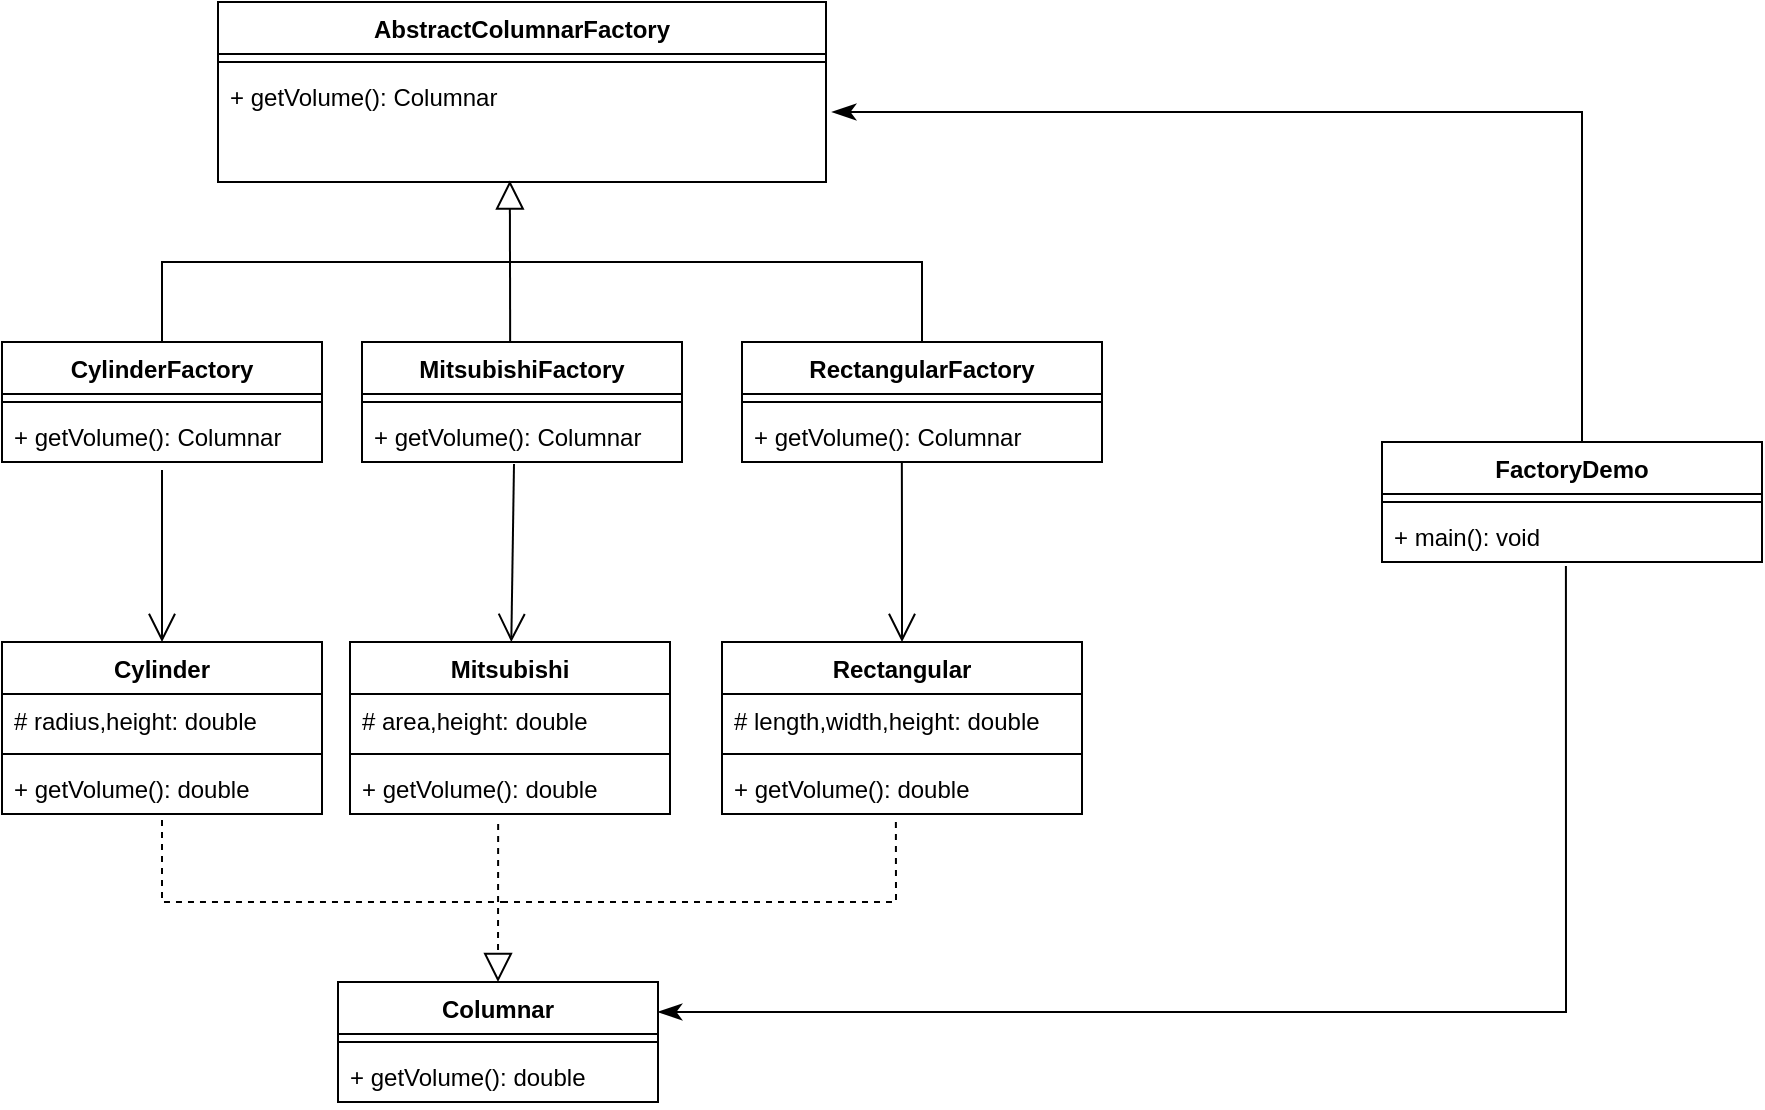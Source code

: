 <mxfile version="20.4.1" type="github">
  <diagram id="BT3O4cYaEiIY4j08mCXw" name="第 1 页">
    <mxGraphModel dx="1426" dy="793" grid="1" gridSize="10" guides="1" tooltips="1" connect="1" arrows="1" fold="1" page="1" pageScale="1" pageWidth="827" pageHeight="1169" math="0" shadow="0">
      <root>
        <mxCell id="0" />
        <mxCell id="1" parent="0" />
        <mxCell id="iZ-1Rn4YMgYXDhb0wlwq-2" value="CylinderFactory" style="swimlane;fontStyle=1;align=center;verticalAlign=top;childLayout=stackLayout;horizontal=1;startSize=26;horizontalStack=0;resizeParent=1;resizeParentMax=0;resizeLast=0;collapsible=1;marginBottom=0;" vertex="1" parent="1">
          <mxGeometry x="80" y="340" width="160" height="60" as="geometry" />
        </mxCell>
        <mxCell id="iZ-1Rn4YMgYXDhb0wlwq-4" value="" style="line;strokeWidth=1;fillColor=none;align=left;verticalAlign=middle;spacingTop=-1;spacingLeft=3;spacingRight=3;rotatable=0;labelPosition=right;points=[];portConstraint=eastwest;strokeColor=inherit;" vertex="1" parent="iZ-1Rn4YMgYXDhb0wlwq-2">
          <mxGeometry y="26" width="160" height="8" as="geometry" />
        </mxCell>
        <mxCell id="iZ-1Rn4YMgYXDhb0wlwq-5" value="+ getVolume(): Columnar" style="text;strokeColor=none;fillColor=none;align=left;verticalAlign=top;spacingLeft=4;spacingRight=4;overflow=hidden;rotatable=0;points=[[0,0.5],[1,0.5]];portConstraint=eastwest;" vertex="1" parent="iZ-1Rn4YMgYXDhb0wlwq-2">
          <mxGeometry y="34" width="160" height="26" as="geometry" />
        </mxCell>
        <mxCell id="iZ-1Rn4YMgYXDhb0wlwq-6" value="MitsubishiFactory" style="swimlane;fontStyle=1;align=center;verticalAlign=top;childLayout=stackLayout;horizontal=1;startSize=26;horizontalStack=0;resizeParent=1;resizeParentMax=0;resizeLast=0;collapsible=1;marginBottom=0;" vertex="1" parent="1">
          <mxGeometry x="260" y="340" width="160" height="60" as="geometry" />
        </mxCell>
        <mxCell id="iZ-1Rn4YMgYXDhb0wlwq-8" value="" style="line;strokeWidth=1;fillColor=none;align=left;verticalAlign=middle;spacingTop=-1;spacingLeft=3;spacingRight=3;rotatable=0;labelPosition=right;points=[];portConstraint=eastwest;strokeColor=inherit;" vertex="1" parent="iZ-1Rn4YMgYXDhb0wlwq-6">
          <mxGeometry y="26" width="160" height="8" as="geometry" />
        </mxCell>
        <mxCell id="iZ-1Rn4YMgYXDhb0wlwq-9" value="+ getVolume(): Columnar" style="text;strokeColor=none;fillColor=none;align=left;verticalAlign=top;spacingLeft=4;spacingRight=4;overflow=hidden;rotatable=0;points=[[0,0.5],[1,0.5]];portConstraint=eastwest;" vertex="1" parent="iZ-1Rn4YMgYXDhb0wlwq-6">
          <mxGeometry y="34" width="160" height="26" as="geometry" />
        </mxCell>
        <mxCell id="iZ-1Rn4YMgYXDhb0wlwq-10" value="RectangularFactory" style="swimlane;fontStyle=1;align=center;verticalAlign=top;childLayout=stackLayout;horizontal=1;startSize=26;horizontalStack=0;resizeParent=1;resizeParentMax=0;resizeLast=0;collapsible=1;marginBottom=0;" vertex="1" parent="1">
          <mxGeometry x="450" y="340" width="180" height="60" as="geometry" />
        </mxCell>
        <mxCell id="iZ-1Rn4YMgYXDhb0wlwq-12" value="" style="line;strokeWidth=1;fillColor=none;align=left;verticalAlign=middle;spacingTop=-1;spacingLeft=3;spacingRight=3;rotatable=0;labelPosition=right;points=[];portConstraint=eastwest;strokeColor=inherit;" vertex="1" parent="iZ-1Rn4YMgYXDhb0wlwq-10">
          <mxGeometry y="26" width="180" height="8" as="geometry" />
        </mxCell>
        <mxCell id="iZ-1Rn4YMgYXDhb0wlwq-13" value="+ getVolume(): Columnar" style="text;strokeColor=none;fillColor=none;align=left;verticalAlign=top;spacingLeft=4;spacingRight=4;overflow=hidden;rotatable=0;points=[[0,0.5],[1,0.5]];portConstraint=eastwest;" vertex="1" parent="iZ-1Rn4YMgYXDhb0wlwq-10">
          <mxGeometry y="34" width="180" height="26" as="geometry" />
        </mxCell>
        <mxCell id="iZ-1Rn4YMgYXDhb0wlwq-15" value="AbstractColumnarFactory" style="swimlane;fontStyle=1;align=center;verticalAlign=top;childLayout=stackLayout;horizontal=1;startSize=26;horizontalStack=0;resizeParent=1;resizeParentMax=0;resizeLast=0;collapsible=1;marginBottom=0;" vertex="1" parent="1">
          <mxGeometry x="188" y="170" width="304" height="90" as="geometry" />
        </mxCell>
        <mxCell id="iZ-1Rn4YMgYXDhb0wlwq-17" value="" style="line;strokeWidth=1;fillColor=none;align=left;verticalAlign=middle;spacingTop=-1;spacingLeft=3;spacingRight=3;rotatable=0;labelPosition=right;points=[];portConstraint=eastwest;strokeColor=inherit;" vertex="1" parent="iZ-1Rn4YMgYXDhb0wlwq-15">
          <mxGeometry y="26" width="304" height="8" as="geometry" />
        </mxCell>
        <mxCell id="iZ-1Rn4YMgYXDhb0wlwq-18" value="+ getVolume(): Columnar" style="text;strokeColor=none;fillColor=none;align=left;verticalAlign=top;spacingLeft=4;spacingRight=4;overflow=hidden;rotatable=0;points=[[0,0.5],[1,0.5]];portConstraint=eastwest;" vertex="1" parent="iZ-1Rn4YMgYXDhb0wlwq-15">
          <mxGeometry y="34" width="304" height="56" as="geometry" />
        </mxCell>
        <mxCell id="iZ-1Rn4YMgYXDhb0wlwq-21" value="" style="endArrow=block;endFill=0;endSize=12;html=1;rounded=0;exitX=0.463;exitY=0;exitDx=0;exitDy=0;exitPerimeter=0;entryX=0.48;entryY=0.987;entryDx=0;entryDy=0;entryPerimeter=0;" edge="1" parent="1" source="iZ-1Rn4YMgYXDhb0wlwq-6" target="iZ-1Rn4YMgYXDhb0wlwq-18">
          <mxGeometry width="160" relative="1" as="geometry">
            <mxPoint x="10" y="300" as="sourcePoint" />
            <mxPoint x="334" y="250" as="targetPoint" />
          </mxGeometry>
        </mxCell>
        <mxCell id="iZ-1Rn4YMgYXDhb0wlwq-22" value="" style="endArrow=none;endFill=0;endSize=12;html=1;rounded=0;exitX=0.5;exitY=0;exitDx=0;exitDy=0;" edge="1" parent="1" source="iZ-1Rn4YMgYXDhb0wlwq-10">
          <mxGeometry width="160" relative="1" as="geometry">
            <mxPoint x="430" y="310" as="sourcePoint" />
            <mxPoint x="330" y="300" as="targetPoint" />
            <Array as="points">
              <mxPoint x="540" y="300" />
            </Array>
          </mxGeometry>
        </mxCell>
        <mxCell id="iZ-1Rn4YMgYXDhb0wlwq-23" value="" style="endArrow=none;endFill=0;endSize=12;html=1;rounded=0;exitX=0.5;exitY=0;exitDx=0;exitDy=0;" edge="1" parent="1">
          <mxGeometry width="160" relative="1" as="geometry">
            <mxPoint x="160" y="340" as="sourcePoint" />
            <mxPoint x="340" y="300" as="targetPoint" />
            <Array as="points">
              <mxPoint x="160" y="300" />
            </Array>
          </mxGeometry>
        </mxCell>
        <mxCell id="iZ-1Rn4YMgYXDhb0wlwq-34" value="" style="edgeStyle=orthogonalEdgeStyle;rounded=0;orthogonalLoop=1;jettySize=auto;html=1;endArrow=classicThin;endFill=1;exitX=0.5;exitY=0;exitDx=0;exitDy=0;entryX=1.01;entryY=0.375;entryDx=0;entryDy=0;entryPerimeter=0;endSize=9;" edge="1" parent="1" source="iZ-1Rn4YMgYXDhb0wlwq-31" target="iZ-1Rn4YMgYXDhb0wlwq-18">
          <mxGeometry relative="1" as="geometry">
            <mxPoint x="760" y="160" as="targetPoint" />
            <Array as="points">
              <mxPoint x="870" y="390" />
              <mxPoint x="870" y="225" />
            </Array>
          </mxGeometry>
        </mxCell>
        <mxCell id="iZ-1Rn4YMgYXDhb0wlwq-31" value="FactoryDemo" style="swimlane;fontStyle=1;align=center;verticalAlign=top;childLayout=stackLayout;horizontal=1;startSize=26;horizontalStack=0;resizeParent=1;resizeParentMax=0;resizeLast=0;collapsible=1;marginBottom=0;" vertex="1" parent="1">
          <mxGeometry x="770" y="390" width="190" height="60" as="geometry" />
        </mxCell>
        <mxCell id="iZ-1Rn4YMgYXDhb0wlwq-32" value="" style="line;strokeWidth=1;fillColor=none;align=left;verticalAlign=middle;spacingTop=-1;spacingLeft=3;spacingRight=3;rotatable=0;labelPosition=right;points=[];portConstraint=eastwest;strokeColor=inherit;" vertex="1" parent="iZ-1Rn4YMgYXDhb0wlwq-31">
          <mxGeometry y="26" width="190" height="8" as="geometry" />
        </mxCell>
        <mxCell id="iZ-1Rn4YMgYXDhb0wlwq-33" value="+ main(): void" style="text;strokeColor=none;fillColor=none;align=left;verticalAlign=top;spacingLeft=4;spacingRight=4;overflow=hidden;rotatable=0;points=[[0,0.5],[1,0.5]];portConstraint=eastwest;" vertex="1" parent="iZ-1Rn4YMgYXDhb0wlwq-31">
          <mxGeometry y="34" width="190" height="26" as="geometry" />
        </mxCell>
        <mxCell id="iZ-1Rn4YMgYXDhb0wlwq-35" value="Cylinder" style="swimlane;fontStyle=1;align=center;verticalAlign=top;childLayout=stackLayout;horizontal=1;startSize=26;horizontalStack=0;resizeParent=1;resizeParentMax=0;resizeLast=0;collapsible=1;marginBottom=0;" vertex="1" parent="1">
          <mxGeometry x="80" y="490" width="160" height="86" as="geometry" />
        </mxCell>
        <mxCell id="iZ-1Rn4YMgYXDhb0wlwq-36" value="# radius,height: double" style="text;strokeColor=none;fillColor=none;align=left;verticalAlign=top;spacingLeft=4;spacingRight=4;overflow=hidden;rotatable=0;points=[[0,0.5],[1,0.5]];portConstraint=eastwest;" vertex="1" parent="iZ-1Rn4YMgYXDhb0wlwq-35">
          <mxGeometry y="26" width="160" height="26" as="geometry" />
        </mxCell>
        <mxCell id="iZ-1Rn4YMgYXDhb0wlwq-37" value="" style="line;strokeWidth=1;fillColor=none;align=left;verticalAlign=middle;spacingTop=-1;spacingLeft=3;spacingRight=3;rotatable=0;labelPosition=right;points=[];portConstraint=eastwest;strokeColor=inherit;" vertex="1" parent="iZ-1Rn4YMgYXDhb0wlwq-35">
          <mxGeometry y="52" width="160" height="8" as="geometry" />
        </mxCell>
        <mxCell id="iZ-1Rn4YMgYXDhb0wlwq-38" value="+ getVolume(): double" style="text;strokeColor=none;fillColor=none;align=left;verticalAlign=top;spacingLeft=4;spacingRight=4;overflow=hidden;rotatable=0;points=[[0,0.5],[1,0.5]];portConstraint=eastwest;" vertex="1" parent="iZ-1Rn4YMgYXDhb0wlwq-35">
          <mxGeometry y="60" width="160" height="26" as="geometry" />
        </mxCell>
        <mxCell id="iZ-1Rn4YMgYXDhb0wlwq-42" value="" style="endArrow=open;endFill=1;endSize=12;html=1;rounded=0;exitX=0.5;exitY=1.154;exitDx=0;exitDy=0;exitPerimeter=0;entryX=0.5;entryY=0;entryDx=0;entryDy=0;" edge="1" parent="1" source="iZ-1Rn4YMgYXDhb0wlwq-5" target="iZ-1Rn4YMgYXDhb0wlwq-35">
          <mxGeometry width="160" relative="1" as="geometry">
            <mxPoint x="130" y="470" as="sourcePoint" />
            <mxPoint x="290" y="470" as="targetPoint" />
          </mxGeometry>
        </mxCell>
        <mxCell id="iZ-1Rn4YMgYXDhb0wlwq-43" value="Mitsubishi" style="swimlane;fontStyle=1;align=center;verticalAlign=top;childLayout=stackLayout;horizontal=1;startSize=26;horizontalStack=0;resizeParent=1;resizeParentMax=0;resizeLast=0;collapsible=1;marginBottom=0;" vertex="1" parent="1">
          <mxGeometry x="254" y="490" width="160" height="86" as="geometry" />
        </mxCell>
        <mxCell id="iZ-1Rn4YMgYXDhb0wlwq-44" value="# area,height: double" style="text;strokeColor=none;fillColor=none;align=left;verticalAlign=top;spacingLeft=4;spacingRight=4;overflow=hidden;rotatable=0;points=[[0,0.5],[1,0.5]];portConstraint=eastwest;" vertex="1" parent="iZ-1Rn4YMgYXDhb0wlwq-43">
          <mxGeometry y="26" width="160" height="26" as="geometry" />
        </mxCell>
        <mxCell id="iZ-1Rn4YMgYXDhb0wlwq-45" value="" style="line;strokeWidth=1;fillColor=none;align=left;verticalAlign=middle;spacingTop=-1;spacingLeft=3;spacingRight=3;rotatable=0;labelPosition=right;points=[];portConstraint=eastwest;strokeColor=inherit;" vertex="1" parent="iZ-1Rn4YMgYXDhb0wlwq-43">
          <mxGeometry y="52" width="160" height="8" as="geometry" />
        </mxCell>
        <mxCell id="iZ-1Rn4YMgYXDhb0wlwq-46" value="+ getVolume(): double" style="text;strokeColor=none;fillColor=none;align=left;verticalAlign=top;spacingLeft=4;spacingRight=4;overflow=hidden;rotatable=0;points=[[0,0.5],[1,0.5]];portConstraint=eastwest;" vertex="1" parent="iZ-1Rn4YMgYXDhb0wlwq-43">
          <mxGeometry y="60" width="160" height="26" as="geometry" />
        </mxCell>
        <mxCell id="iZ-1Rn4YMgYXDhb0wlwq-47" value="Rectangular" style="swimlane;fontStyle=1;align=center;verticalAlign=top;childLayout=stackLayout;horizontal=1;startSize=26;horizontalStack=0;resizeParent=1;resizeParentMax=0;resizeLast=0;collapsible=1;marginBottom=0;" vertex="1" parent="1">
          <mxGeometry x="440" y="490" width="180" height="86" as="geometry" />
        </mxCell>
        <mxCell id="iZ-1Rn4YMgYXDhb0wlwq-48" value="# length,width,height: double" style="text;strokeColor=none;fillColor=none;align=left;verticalAlign=top;spacingLeft=4;spacingRight=4;overflow=hidden;rotatable=0;points=[[0,0.5],[1,0.5]];portConstraint=eastwest;" vertex="1" parent="iZ-1Rn4YMgYXDhb0wlwq-47">
          <mxGeometry y="26" width="180" height="26" as="geometry" />
        </mxCell>
        <mxCell id="iZ-1Rn4YMgYXDhb0wlwq-49" value="" style="line;strokeWidth=1;fillColor=none;align=left;verticalAlign=middle;spacingTop=-1;spacingLeft=3;spacingRight=3;rotatable=0;labelPosition=right;points=[];portConstraint=eastwest;strokeColor=inherit;" vertex="1" parent="iZ-1Rn4YMgYXDhb0wlwq-47">
          <mxGeometry y="52" width="180" height="8" as="geometry" />
        </mxCell>
        <mxCell id="iZ-1Rn4YMgYXDhb0wlwq-50" value="+ getVolume(): double" style="text;strokeColor=none;fillColor=none;align=left;verticalAlign=top;spacingLeft=4;spacingRight=4;overflow=hidden;rotatable=0;points=[[0,0.5],[1,0.5]];portConstraint=eastwest;" vertex="1" parent="iZ-1Rn4YMgYXDhb0wlwq-47">
          <mxGeometry y="60" width="180" height="26" as="geometry" />
        </mxCell>
        <mxCell id="iZ-1Rn4YMgYXDhb0wlwq-51" value="" style="endArrow=open;endFill=1;endSize=12;html=1;rounded=0;exitX=0.444;exitY=1;exitDx=0;exitDy=0;exitPerimeter=0;entryX=0.5;entryY=0;entryDx=0;entryDy=0;" edge="1" parent="1" source="iZ-1Rn4YMgYXDhb0wlwq-13" target="iZ-1Rn4YMgYXDhb0wlwq-47">
          <mxGeometry width="160" relative="1" as="geometry">
            <mxPoint x="530" y="404.004" as="sourcePoint" />
            <mxPoint x="530" y="470" as="targetPoint" />
            <Array as="points">
              <mxPoint x="530" y="440" />
            </Array>
          </mxGeometry>
        </mxCell>
        <mxCell id="iZ-1Rn4YMgYXDhb0wlwq-52" value="" style="endArrow=open;endFill=1;endSize=12;html=1;rounded=0;exitX=0.475;exitY=1.038;exitDx=0;exitDy=0;exitPerimeter=0;" edge="1" parent="1" source="iZ-1Rn4YMgYXDhb0wlwq-9" target="iZ-1Rn4YMgYXDhb0wlwq-43">
          <mxGeometry width="160" relative="1" as="geometry">
            <mxPoint x="339.5" y="404.004" as="sourcePoint" />
            <mxPoint x="336" y="490" as="targetPoint" />
          </mxGeometry>
        </mxCell>
        <mxCell id="iZ-1Rn4YMgYXDhb0wlwq-54" value="Columnar" style="swimlane;fontStyle=1;align=center;verticalAlign=top;childLayout=stackLayout;horizontal=1;startSize=26;horizontalStack=0;resizeParent=1;resizeParentMax=0;resizeLast=0;collapsible=1;marginBottom=0;" vertex="1" parent="1">
          <mxGeometry x="248" y="660" width="160" height="60" as="geometry" />
        </mxCell>
        <mxCell id="iZ-1Rn4YMgYXDhb0wlwq-56" value="" style="line;strokeWidth=1;fillColor=none;align=left;verticalAlign=middle;spacingTop=-1;spacingLeft=3;spacingRight=3;rotatable=0;labelPosition=right;points=[];portConstraint=eastwest;strokeColor=inherit;" vertex="1" parent="iZ-1Rn4YMgYXDhb0wlwq-54">
          <mxGeometry y="26" width="160" height="8" as="geometry" />
        </mxCell>
        <mxCell id="iZ-1Rn4YMgYXDhb0wlwq-57" value="+ getVolume(): double" style="text;strokeColor=none;fillColor=none;align=left;verticalAlign=top;spacingLeft=4;spacingRight=4;overflow=hidden;rotatable=0;points=[[0,0.5],[1,0.5]];portConstraint=eastwest;" vertex="1" parent="iZ-1Rn4YMgYXDhb0wlwq-54">
          <mxGeometry y="34" width="160" height="26" as="geometry" />
        </mxCell>
        <mxCell id="iZ-1Rn4YMgYXDhb0wlwq-59" value="" style="endArrow=block;dashed=1;endFill=0;endSize=12;html=1;rounded=0;exitX=0.463;exitY=1.192;exitDx=0;exitDy=0;exitPerimeter=0;entryX=0.5;entryY=0;entryDx=0;entryDy=0;" edge="1" parent="1" source="iZ-1Rn4YMgYXDhb0wlwq-46" target="iZ-1Rn4YMgYXDhb0wlwq-54">
          <mxGeometry width="160" relative="1" as="geometry">
            <mxPoint x="120" y="600" as="sourcePoint" />
            <mxPoint x="280" y="600" as="targetPoint" />
            <Array as="points" />
          </mxGeometry>
        </mxCell>
        <mxCell id="iZ-1Rn4YMgYXDhb0wlwq-60" value="" style="endArrow=none;dashed=1;endFill=0;endSize=12;html=1;rounded=0;strokeWidth=1;exitX=0.5;exitY=1.115;exitDx=0;exitDy=0;exitPerimeter=0;" edge="1" parent="1" source="iZ-1Rn4YMgYXDhb0wlwq-38">
          <mxGeometry width="160" relative="1" as="geometry">
            <mxPoint x="120" y="620" as="sourcePoint" />
            <mxPoint x="330" y="620" as="targetPoint" />
            <Array as="points">
              <mxPoint x="160" y="620" />
            </Array>
          </mxGeometry>
        </mxCell>
        <mxCell id="iZ-1Rn4YMgYXDhb0wlwq-62" value="" style="endArrow=none;dashed=1;endFill=0;endSize=12;html=1;rounded=0;strokeWidth=1;entryX=0.483;entryY=1.038;entryDx=0;entryDy=0;entryPerimeter=0;" edge="1" parent="1" target="iZ-1Rn4YMgYXDhb0wlwq-50">
          <mxGeometry width="160" relative="1" as="geometry">
            <mxPoint x="330" y="620" as="sourcePoint" />
            <mxPoint x="570" y="610" as="targetPoint" />
            <Array as="points">
              <mxPoint x="527" y="620" />
            </Array>
          </mxGeometry>
        </mxCell>
        <mxCell id="iZ-1Rn4YMgYXDhb0wlwq-63" value="" style="endArrow=classicThin;endFill=1;endSize=9;html=1;rounded=0;strokeWidth=1;exitX=0.484;exitY=1.077;exitDx=0;exitDy=0;exitPerimeter=0;entryX=1;entryY=0.25;entryDx=0;entryDy=0;" edge="1" parent="1" source="iZ-1Rn4YMgYXDhb0wlwq-33" target="iZ-1Rn4YMgYXDhb0wlwq-54">
          <mxGeometry width="160" relative="1" as="geometry">
            <mxPoint x="750" y="610" as="sourcePoint" />
            <mxPoint x="910" y="610" as="targetPoint" />
            <Array as="points">
              <mxPoint x="862" y="675" />
            </Array>
          </mxGeometry>
        </mxCell>
      </root>
    </mxGraphModel>
  </diagram>
</mxfile>
